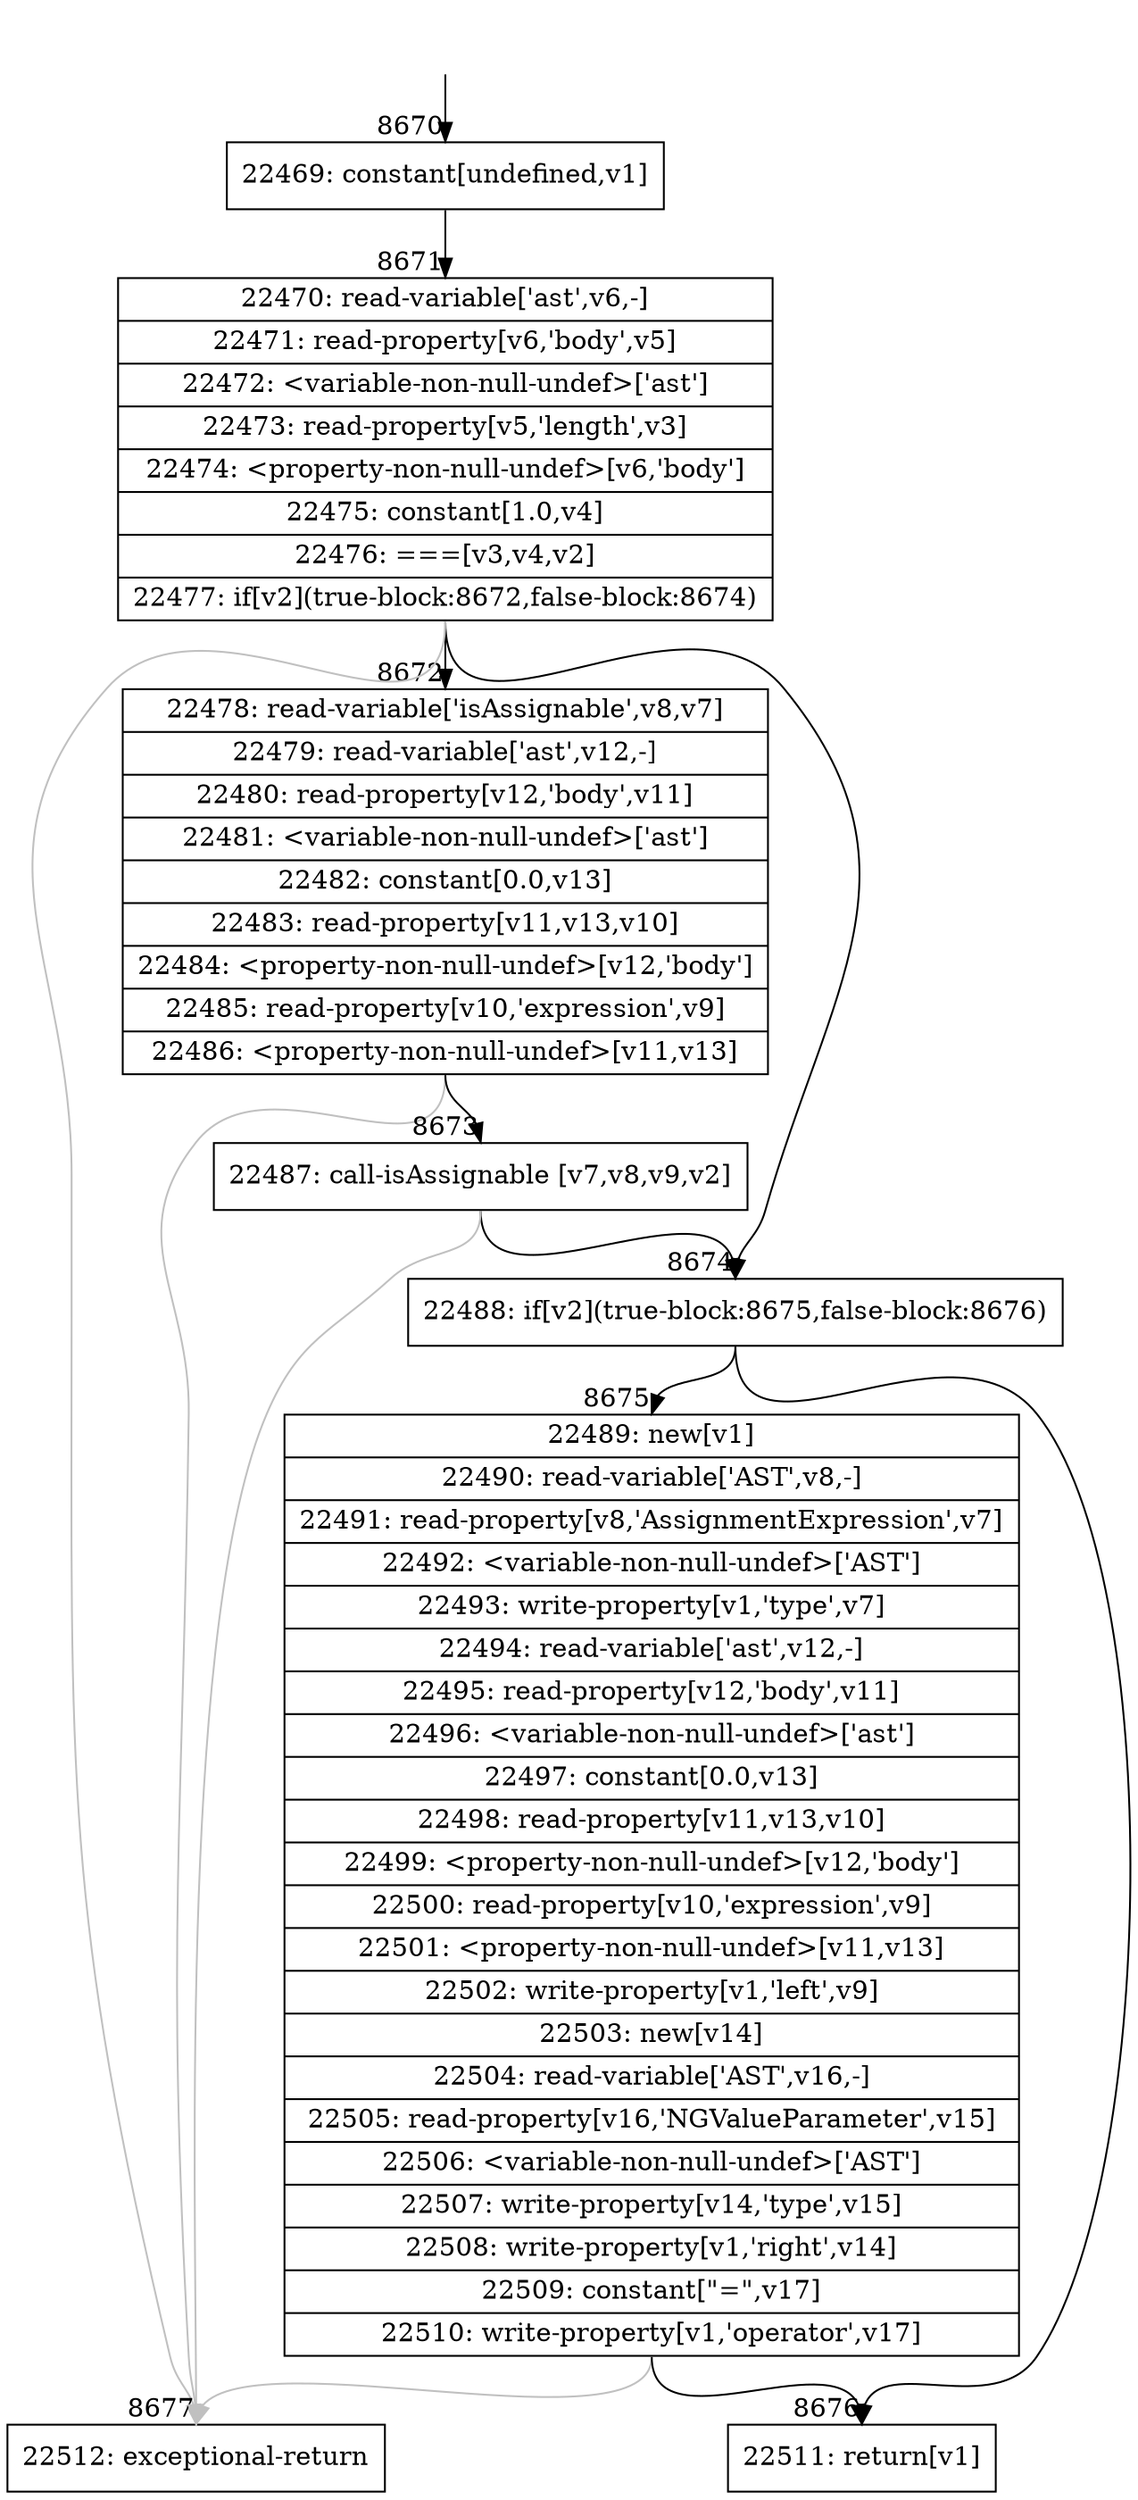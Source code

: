 digraph {
rankdir="TD"
BB_entry634[shape=none,label=""];
BB_entry634 -> BB8670 [tailport=s, headport=n, headlabel="    8670"]
BB8670 [shape=record label="{22469: constant[undefined,v1]}" ] 
BB8670 -> BB8671 [tailport=s, headport=n, headlabel="      8671"]
BB8671 [shape=record label="{22470: read-variable['ast',v6,-]|22471: read-property[v6,'body',v5]|22472: \<variable-non-null-undef\>['ast']|22473: read-property[v5,'length',v3]|22474: \<property-non-null-undef\>[v6,'body']|22475: constant[1.0,v4]|22476: ===[v3,v4,v2]|22477: if[v2](true-block:8672,false-block:8674)}" ] 
BB8671 -> BB8674 [tailport=s, headport=n, headlabel="      8674"]
BB8671 -> BB8672 [tailport=s, headport=n, headlabel="      8672"]
BB8671 -> BB8677 [tailport=s, headport=n, color=gray, headlabel="      8677"]
BB8672 [shape=record label="{22478: read-variable['isAssignable',v8,v7]|22479: read-variable['ast',v12,-]|22480: read-property[v12,'body',v11]|22481: \<variable-non-null-undef\>['ast']|22482: constant[0.0,v13]|22483: read-property[v11,v13,v10]|22484: \<property-non-null-undef\>[v12,'body']|22485: read-property[v10,'expression',v9]|22486: \<property-non-null-undef\>[v11,v13]}" ] 
BB8672 -> BB8673 [tailport=s, headport=n, headlabel="      8673"]
BB8672 -> BB8677 [tailport=s, headport=n, color=gray]
BB8673 [shape=record label="{22487: call-isAssignable [v7,v8,v9,v2]}" ] 
BB8673 -> BB8674 [tailport=s, headport=n]
BB8673 -> BB8677 [tailport=s, headport=n, color=gray]
BB8674 [shape=record label="{22488: if[v2](true-block:8675,false-block:8676)}" ] 
BB8674 -> BB8675 [tailport=s, headport=n, headlabel="      8675"]
BB8674 -> BB8676 [tailport=s, headport=n, headlabel="      8676"]
BB8675 [shape=record label="{22489: new[v1]|22490: read-variable['AST',v8,-]|22491: read-property[v8,'AssignmentExpression',v7]|22492: \<variable-non-null-undef\>['AST']|22493: write-property[v1,'type',v7]|22494: read-variable['ast',v12,-]|22495: read-property[v12,'body',v11]|22496: \<variable-non-null-undef\>['ast']|22497: constant[0.0,v13]|22498: read-property[v11,v13,v10]|22499: \<property-non-null-undef\>[v12,'body']|22500: read-property[v10,'expression',v9]|22501: \<property-non-null-undef\>[v11,v13]|22502: write-property[v1,'left',v9]|22503: new[v14]|22504: read-variable['AST',v16,-]|22505: read-property[v16,'NGValueParameter',v15]|22506: \<variable-non-null-undef\>['AST']|22507: write-property[v14,'type',v15]|22508: write-property[v1,'right',v14]|22509: constant[\"=\",v17]|22510: write-property[v1,'operator',v17]}" ] 
BB8675 -> BB8676 [tailport=s, headport=n]
BB8675 -> BB8677 [tailport=s, headport=n, color=gray]
BB8676 [shape=record label="{22511: return[v1]}" ] 
BB8677 [shape=record label="{22512: exceptional-return}" ] 
//#$~ 13078
}
